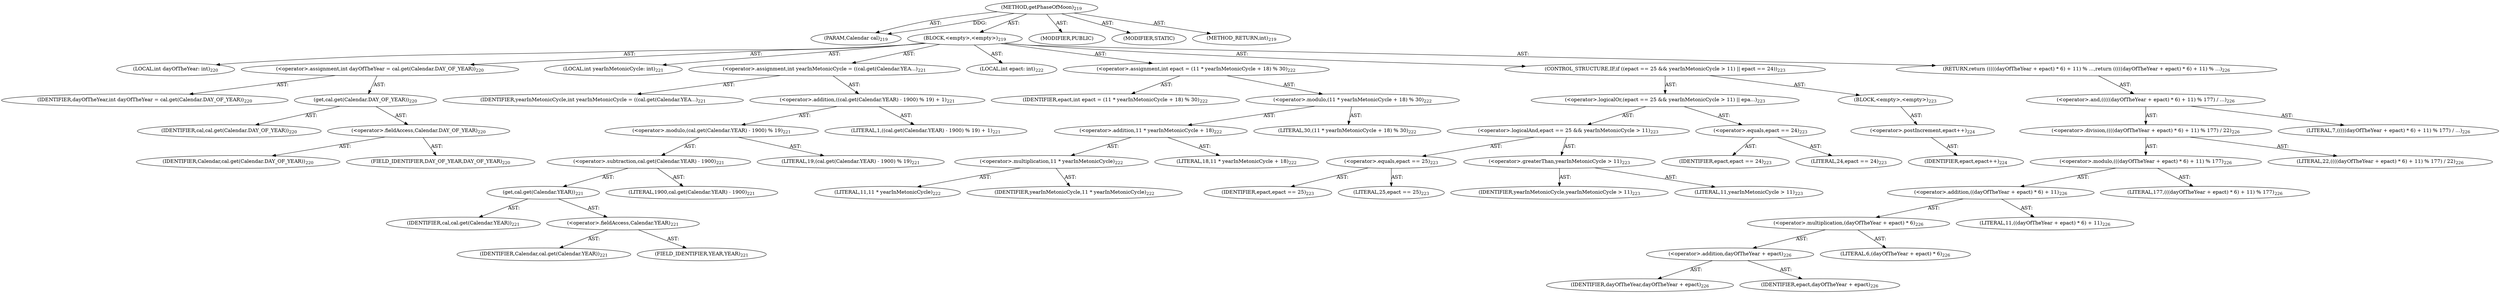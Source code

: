 digraph "getPhaseOfMoon" {  
"111669149701" [label = <(METHOD,getPhaseOfMoon)<SUB>219</SUB>> ]
"115964116999" [label = <(PARAM,Calendar cal)<SUB>219</SUB>> ]
"25769803784" [label = <(BLOCK,&lt;empty&gt;,&lt;empty&gt;)<SUB>219</SUB>> ]
"94489280521" [label = <(LOCAL,int dayOfTheYear: int)<SUB>220</SUB>> ]
"30064771101" [label = <(&lt;operator&gt;.assignment,int dayOfTheYear = cal.get(Calendar.DAY_OF_YEAR))<SUB>220</SUB>> ]
"68719476768" [label = <(IDENTIFIER,dayOfTheYear,int dayOfTheYear = cal.get(Calendar.DAY_OF_YEAR))<SUB>220</SUB>> ]
"30064771102" [label = <(get,cal.get(Calendar.DAY_OF_YEAR))<SUB>220</SUB>> ]
"68719476769" [label = <(IDENTIFIER,cal,cal.get(Calendar.DAY_OF_YEAR))<SUB>220</SUB>> ]
"30064771103" [label = <(&lt;operator&gt;.fieldAccess,Calendar.DAY_OF_YEAR)<SUB>220</SUB>> ]
"68719476770" [label = <(IDENTIFIER,Calendar,cal.get(Calendar.DAY_OF_YEAR))<SUB>220</SUB>> ]
"55834574849" [label = <(FIELD_IDENTIFIER,DAY_OF_YEAR,DAY_OF_YEAR)<SUB>220</SUB>> ]
"94489280522" [label = <(LOCAL,int yearInMetonicCycle: int)<SUB>221</SUB>> ]
"30064771104" [label = <(&lt;operator&gt;.assignment,int yearInMetonicCycle = ((cal.get(Calendar.YEA...)<SUB>221</SUB>> ]
"68719476771" [label = <(IDENTIFIER,yearInMetonicCycle,int yearInMetonicCycle = ((cal.get(Calendar.YEA...)<SUB>221</SUB>> ]
"30064771105" [label = <(&lt;operator&gt;.addition,((cal.get(Calendar.YEAR) - 1900) % 19) + 1)<SUB>221</SUB>> ]
"30064771106" [label = <(&lt;operator&gt;.modulo,(cal.get(Calendar.YEAR) - 1900) % 19)<SUB>221</SUB>> ]
"30064771107" [label = <(&lt;operator&gt;.subtraction,cal.get(Calendar.YEAR) - 1900)<SUB>221</SUB>> ]
"30064771108" [label = <(get,cal.get(Calendar.YEAR))<SUB>221</SUB>> ]
"68719476772" [label = <(IDENTIFIER,cal,cal.get(Calendar.YEAR))<SUB>221</SUB>> ]
"30064771109" [label = <(&lt;operator&gt;.fieldAccess,Calendar.YEAR)<SUB>221</SUB>> ]
"68719476773" [label = <(IDENTIFIER,Calendar,cal.get(Calendar.YEAR))<SUB>221</SUB>> ]
"55834574850" [label = <(FIELD_IDENTIFIER,YEAR,YEAR)<SUB>221</SUB>> ]
"90194313221" [label = <(LITERAL,1900,cal.get(Calendar.YEAR) - 1900)<SUB>221</SUB>> ]
"90194313222" [label = <(LITERAL,19,(cal.get(Calendar.YEAR) - 1900) % 19)<SUB>221</SUB>> ]
"90194313223" [label = <(LITERAL,1,((cal.get(Calendar.YEAR) - 1900) % 19) + 1)<SUB>221</SUB>> ]
"94489280523" [label = <(LOCAL,int epact: int)<SUB>222</SUB>> ]
"30064771110" [label = <(&lt;operator&gt;.assignment,int epact = (11 * yearInMetonicCycle + 18) % 30)<SUB>222</SUB>> ]
"68719476774" [label = <(IDENTIFIER,epact,int epact = (11 * yearInMetonicCycle + 18) % 30)<SUB>222</SUB>> ]
"30064771111" [label = <(&lt;operator&gt;.modulo,(11 * yearInMetonicCycle + 18) % 30)<SUB>222</SUB>> ]
"30064771112" [label = <(&lt;operator&gt;.addition,11 * yearInMetonicCycle + 18)<SUB>222</SUB>> ]
"30064771113" [label = <(&lt;operator&gt;.multiplication,11 * yearInMetonicCycle)<SUB>222</SUB>> ]
"90194313224" [label = <(LITERAL,11,11 * yearInMetonicCycle)<SUB>222</SUB>> ]
"68719476775" [label = <(IDENTIFIER,yearInMetonicCycle,11 * yearInMetonicCycle)<SUB>222</SUB>> ]
"90194313225" [label = <(LITERAL,18,11 * yearInMetonicCycle + 18)<SUB>222</SUB>> ]
"90194313226" [label = <(LITERAL,30,(11 * yearInMetonicCycle + 18) % 30)<SUB>222</SUB>> ]
"47244640256" [label = <(CONTROL_STRUCTURE,IF,if ((epact == 25 &amp;&amp; yearInMetonicCycle &gt; 11) || epact == 24))<SUB>223</SUB>> ]
"30064771114" [label = <(&lt;operator&gt;.logicalOr,(epact == 25 &amp;&amp; yearInMetonicCycle &gt; 11) || epa...)<SUB>223</SUB>> ]
"30064771115" [label = <(&lt;operator&gt;.logicalAnd,epact == 25 &amp;&amp; yearInMetonicCycle &gt; 11)<SUB>223</SUB>> ]
"30064771116" [label = <(&lt;operator&gt;.equals,epact == 25)<SUB>223</SUB>> ]
"68719476776" [label = <(IDENTIFIER,epact,epact == 25)<SUB>223</SUB>> ]
"90194313227" [label = <(LITERAL,25,epact == 25)<SUB>223</SUB>> ]
"30064771117" [label = <(&lt;operator&gt;.greaterThan,yearInMetonicCycle &gt; 11)<SUB>223</SUB>> ]
"68719476777" [label = <(IDENTIFIER,yearInMetonicCycle,yearInMetonicCycle &gt; 11)<SUB>223</SUB>> ]
"90194313228" [label = <(LITERAL,11,yearInMetonicCycle &gt; 11)<SUB>223</SUB>> ]
"30064771118" [label = <(&lt;operator&gt;.equals,epact == 24)<SUB>223</SUB>> ]
"68719476778" [label = <(IDENTIFIER,epact,epact == 24)<SUB>223</SUB>> ]
"90194313229" [label = <(LITERAL,24,epact == 24)<SUB>223</SUB>> ]
"25769803785" [label = <(BLOCK,&lt;empty&gt;,&lt;empty&gt;)<SUB>223</SUB>> ]
"30064771119" [label = <(&lt;operator&gt;.postIncrement,epact++)<SUB>224</SUB>> ]
"68719476779" [label = <(IDENTIFIER,epact,epact++)<SUB>224</SUB>> ]
"146028888068" [label = <(RETURN,return (((((dayOfTheYear + epact) * 6) + 11) % ...,return (((((dayOfTheYear + epact) * 6) + 11) % ...)<SUB>226</SUB>> ]
"30064771120" [label = <(&lt;operator&gt;.and,(((((dayOfTheYear + epact) * 6) + 11) % 177) / ...)<SUB>226</SUB>> ]
"30064771121" [label = <(&lt;operator&gt;.division,((((dayOfTheYear + epact) * 6) + 11) % 177) / 22)<SUB>226</SUB>> ]
"30064771122" [label = <(&lt;operator&gt;.modulo,(((dayOfTheYear + epact) * 6) + 11) % 177)<SUB>226</SUB>> ]
"30064771123" [label = <(&lt;operator&gt;.addition,((dayOfTheYear + epact) * 6) + 11)<SUB>226</SUB>> ]
"30064771124" [label = <(&lt;operator&gt;.multiplication,(dayOfTheYear + epact) * 6)<SUB>226</SUB>> ]
"30064771125" [label = <(&lt;operator&gt;.addition,dayOfTheYear + epact)<SUB>226</SUB>> ]
"68719476780" [label = <(IDENTIFIER,dayOfTheYear,dayOfTheYear + epact)<SUB>226</SUB>> ]
"68719476781" [label = <(IDENTIFIER,epact,dayOfTheYear + epact)<SUB>226</SUB>> ]
"90194313230" [label = <(LITERAL,6,(dayOfTheYear + epact) * 6)<SUB>226</SUB>> ]
"90194313231" [label = <(LITERAL,11,((dayOfTheYear + epact) * 6) + 11)<SUB>226</SUB>> ]
"90194313232" [label = <(LITERAL,177,(((dayOfTheYear + epact) * 6) + 11) % 177)<SUB>226</SUB>> ]
"90194313233" [label = <(LITERAL,22,((((dayOfTheYear + epact) * 6) + 11) % 177) / 22)<SUB>226</SUB>> ]
"90194313234" [label = <(LITERAL,7,(((((dayOfTheYear + epact) * 6) + 11) % 177) / ...)<SUB>226</SUB>> ]
"133143986206" [label = <(MODIFIER,PUBLIC)> ]
"133143986207" [label = <(MODIFIER,STATIC)> ]
"128849018885" [label = <(METHOD_RETURN,int)<SUB>219</SUB>> ]
  "111669149701" -> "115964116999"  [ label = "AST: "] 
  "111669149701" -> "25769803784"  [ label = "AST: "] 
  "111669149701" -> "133143986206"  [ label = "AST: "] 
  "111669149701" -> "133143986207"  [ label = "AST: "] 
  "111669149701" -> "128849018885"  [ label = "AST: "] 
  "25769803784" -> "94489280521"  [ label = "AST: "] 
  "25769803784" -> "30064771101"  [ label = "AST: "] 
  "25769803784" -> "94489280522"  [ label = "AST: "] 
  "25769803784" -> "30064771104"  [ label = "AST: "] 
  "25769803784" -> "94489280523"  [ label = "AST: "] 
  "25769803784" -> "30064771110"  [ label = "AST: "] 
  "25769803784" -> "47244640256"  [ label = "AST: "] 
  "25769803784" -> "146028888068"  [ label = "AST: "] 
  "30064771101" -> "68719476768"  [ label = "AST: "] 
  "30064771101" -> "30064771102"  [ label = "AST: "] 
  "30064771102" -> "68719476769"  [ label = "AST: "] 
  "30064771102" -> "30064771103"  [ label = "AST: "] 
  "30064771103" -> "68719476770"  [ label = "AST: "] 
  "30064771103" -> "55834574849"  [ label = "AST: "] 
  "30064771104" -> "68719476771"  [ label = "AST: "] 
  "30064771104" -> "30064771105"  [ label = "AST: "] 
  "30064771105" -> "30064771106"  [ label = "AST: "] 
  "30064771105" -> "90194313223"  [ label = "AST: "] 
  "30064771106" -> "30064771107"  [ label = "AST: "] 
  "30064771106" -> "90194313222"  [ label = "AST: "] 
  "30064771107" -> "30064771108"  [ label = "AST: "] 
  "30064771107" -> "90194313221"  [ label = "AST: "] 
  "30064771108" -> "68719476772"  [ label = "AST: "] 
  "30064771108" -> "30064771109"  [ label = "AST: "] 
  "30064771109" -> "68719476773"  [ label = "AST: "] 
  "30064771109" -> "55834574850"  [ label = "AST: "] 
  "30064771110" -> "68719476774"  [ label = "AST: "] 
  "30064771110" -> "30064771111"  [ label = "AST: "] 
  "30064771111" -> "30064771112"  [ label = "AST: "] 
  "30064771111" -> "90194313226"  [ label = "AST: "] 
  "30064771112" -> "30064771113"  [ label = "AST: "] 
  "30064771112" -> "90194313225"  [ label = "AST: "] 
  "30064771113" -> "90194313224"  [ label = "AST: "] 
  "30064771113" -> "68719476775"  [ label = "AST: "] 
  "47244640256" -> "30064771114"  [ label = "AST: "] 
  "47244640256" -> "25769803785"  [ label = "AST: "] 
  "30064771114" -> "30064771115"  [ label = "AST: "] 
  "30064771114" -> "30064771118"  [ label = "AST: "] 
  "30064771115" -> "30064771116"  [ label = "AST: "] 
  "30064771115" -> "30064771117"  [ label = "AST: "] 
  "30064771116" -> "68719476776"  [ label = "AST: "] 
  "30064771116" -> "90194313227"  [ label = "AST: "] 
  "30064771117" -> "68719476777"  [ label = "AST: "] 
  "30064771117" -> "90194313228"  [ label = "AST: "] 
  "30064771118" -> "68719476778"  [ label = "AST: "] 
  "30064771118" -> "90194313229"  [ label = "AST: "] 
  "25769803785" -> "30064771119"  [ label = "AST: "] 
  "30064771119" -> "68719476779"  [ label = "AST: "] 
  "146028888068" -> "30064771120"  [ label = "AST: "] 
  "30064771120" -> "30064771121"  [ label = "AST: "] 
  "30064771120" -> "90194313234"  [ label = "AST: "] 
  "30064771121" -> "30064771122"  [ label = "AST: "] 
  "30064771121" -> "90194313233"  [ label = "AST: "] 
  "30064771122" -> "30064771123"  [ label = "AST: "] 
  "30064771122" -> "90194313232"  [ label = "AST: "] 
  "30064771123" -> "30064771124"  [ label = "AST: "] 
  "30064771123" -> "90194313231"  [ label = "AST: "] 
  "30064771124" -> "30064771125"  [ label = "AST: "] 
  "30064771124" -> "90194313230"  [ label = "AST: "] 
  "30064771125" -> "68719476780"  [ label = "AST: "] 
  "30064771125" -> "68719476781"  [ label = "AST: "] 
  "111669149701" -> "115964116999"  [ label = "DDG: "] 
}

